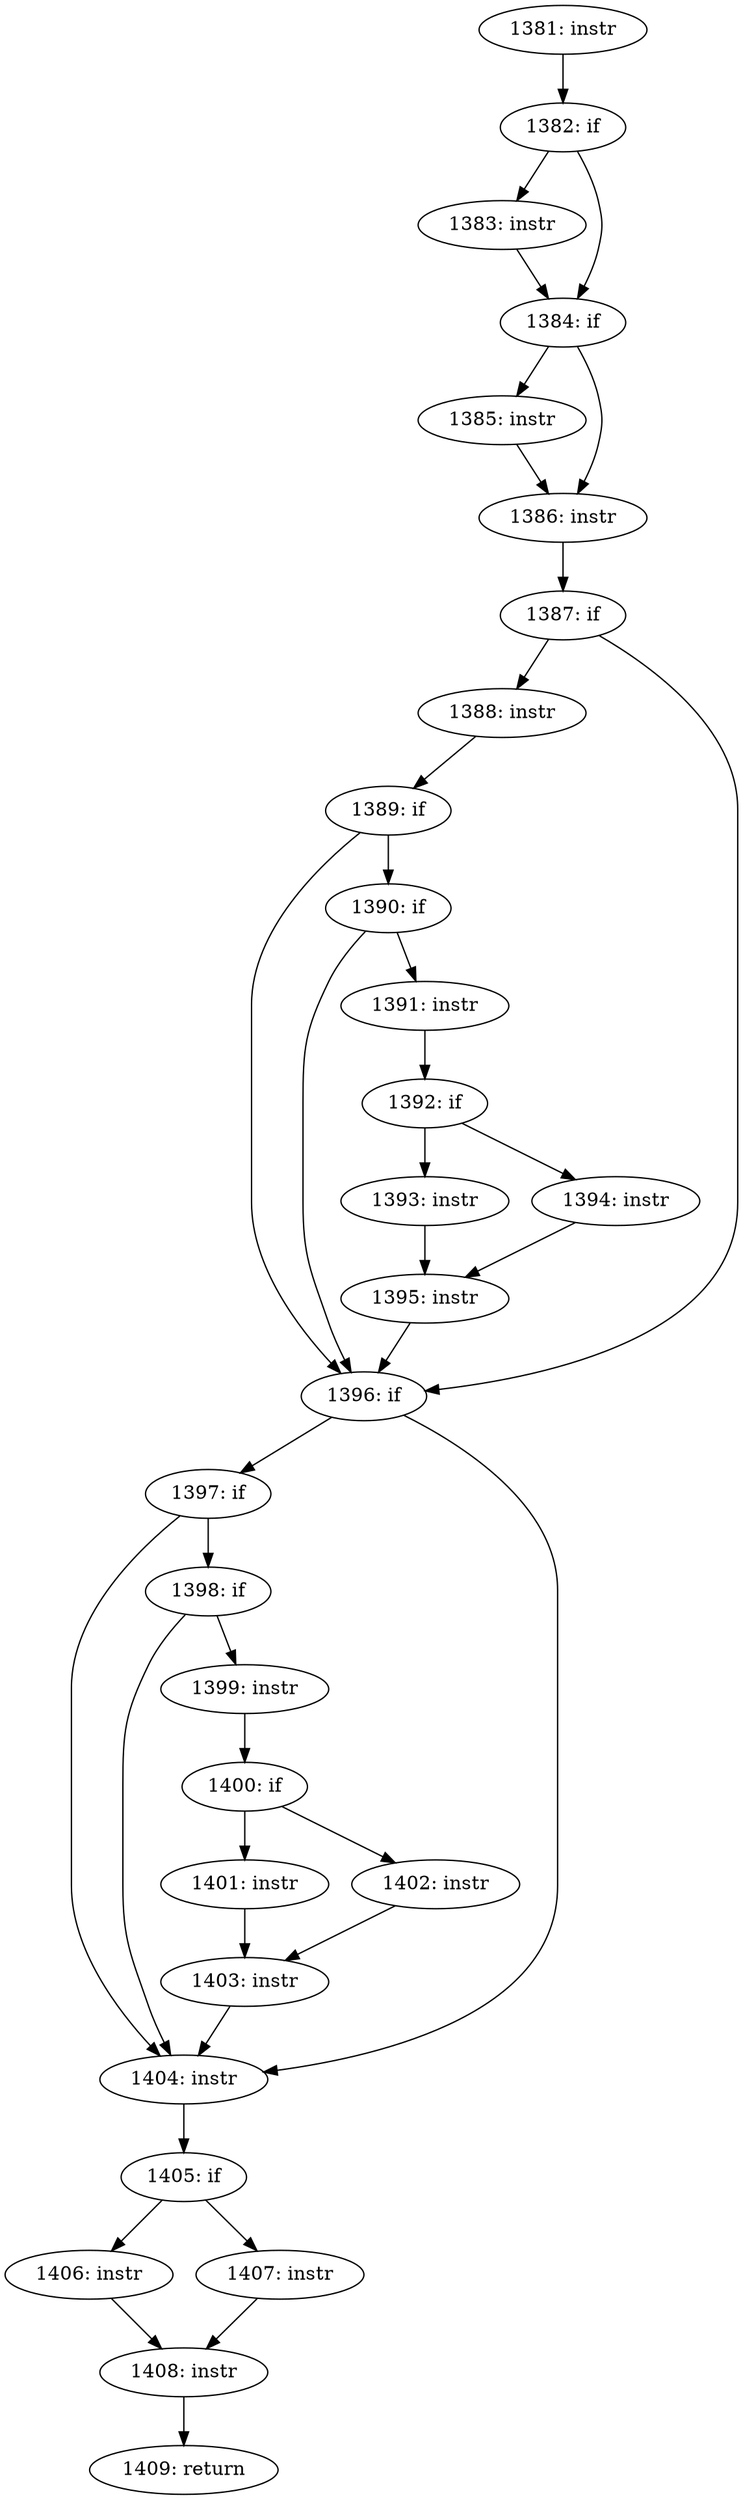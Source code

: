 digraph CFG_tcp_init_buffer_space {
1381 [label="1381: instr"]
	1381 -> 1382
1382 [label="1382: if"]
	1382 -> 1383
	1382 -> 1384
1383 [label="1383: instr"]
	1383 -> 1384
1384 [label="1384: if"]
	1384 -> 1385
	1384 -> 1386
1385 [label="1385: instr"]
	1385 -> 1386
1386 [label="1386: instr"]
	1386 -> 1387
1387 [label="1387: if"]
	1387 -> 1388
	1387 -> 1396
1388 [label="1388: instr"]
	1388 -> 1389
1389 [label="1389: if"]
	1389 -> 1390
	1389 -> 1396
1390 [label="1390: if"]
	1390 -> 1391
	1390 -> 1396
1391 [label="1391: instr"]
	1391 -> 1392
1392 [label="1392: if"]
	1392 -> 1393
	1392 -> 1394
1393 [label="1393: instr"]
	1393 -> 1395
1394 [label="1394: instr"]
	1394 -> 1395
1395 [label="1395: instr"]
	1395 -> 1396
1396 [label="1396: if"]
	1396 -> 1397
	1396 -> 1404
1397 [label="1397: if"]
	1397 -> 1398
	1397 -> 1404
1398 [label="1398: if"]
	1398 -> 1399
	1398 -> 1404
1399 [label="1399: instr"]
	1399 -> 1400
1400 [label="1400: if"]
	1400 -> 1401
	1400 -> 1402
1401 [label="1401: instr"]
	1401 -> 1403
1402 [label="1402: instr"]
	1402 -> 1403
1403 [label="1403: instr"]
	1403 -> 1404
1404 [label="1404: instr"]
	1404 -> 1405
1405 [label="1405: if"]
	1405 -> 1406
	1405 -> 1407
1406 [label="1406: instr"]
	1406 -> 1408
1407 [label="1407: instr"]
	1407 -> 1408
1408 [label="1408: instr"]
	1408 -> 1409
1409 [label="1409: return"]
	
}
